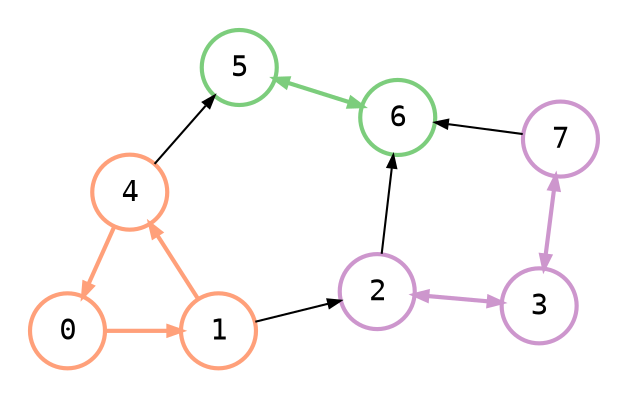 digraph {
    node [shape=circle, fontname="monospace", fixedsize=true, width="0.5"];
    edge [arrowsize=0.6, fontname="monospace", fontsize=9];
    layout=neato;
    start=3;
    normalize=true;
    pad=0.2;
    mode="sgd";
    splines=line

    0, 1, 4 [style=bold, color=lightsalmon];
    5, 6 [style=bold, color=palegreen3];
    2, 3, 7 [style=bold, color=plum3];

    0 [
        label=<
            <table border="0" cellpadding="1" cellspacing="0">
                <tr>
                    <td>0</td>
                </tr>
            </table>
        >,
    ];

    1 [
        label=<
            <table border="0" cellpadding="1" cellspacing="0">
                <tr>
                    <td>1</td>
                </tr>
            </table>
        >,
    ];

    4 [
        label=<
            <table border="0" cellpadding="1" cellspacing="0">
                <tr>
                    <td>4</td>
                </tr>
            </table>
        >,
    ];

    2 [
        label=<
            <table border="0" cellpadding="1" cellspacing="0">
                <tr>
                    <td>2</td>
                </tr>
            </table>
        >,
    ];

    3 [
        label=<
            <table border="0" cellpadding="1" cellspacing="0">
                <tr>
                    <td>3</td>
                </tr>
            </table>
        >,
    ];

    7 [
        label=<
            <table border="0" cellpadding="1" cellspacing="0">
                <tr>
                    <td>7</td>
                </tr>
            </table>
        >,
    ];

    5 [
        label=<
            <table border="0" cellpadding="1" cellspacing="0">
                <tr>
                    <td>5</td>
                </tr>
            </table>
        >,
    ];

    6 [
        label=<
            <table border="0" cellpadding="1" cellspacing="0">
                <tr>
                    <td>6</td>
                </tr>
            </table>
        >,
    ];


    0 -> 1 [color=lightsalmon; style=bold];
    1 -> 2 [color="#bbb"];
    1 -> 4 [color=lightsalmon; style=bold];
    2 -> 3 [color=plum3; dir=both; style=bold];
    2 -> 6 [color="#bbb"];
    3 -> 7 [color=plum3; dir=both; style=bold];
    4 -> 0 [color=lightsalmon; style=bold];
    4 -> 5 [color="#bbb"];
    5 -> 6 [color=palegreen3; dir=both; style=bold];
    7 -> 6 [color="#bbb"];
    // 2 -> 5 [style=invis];
}